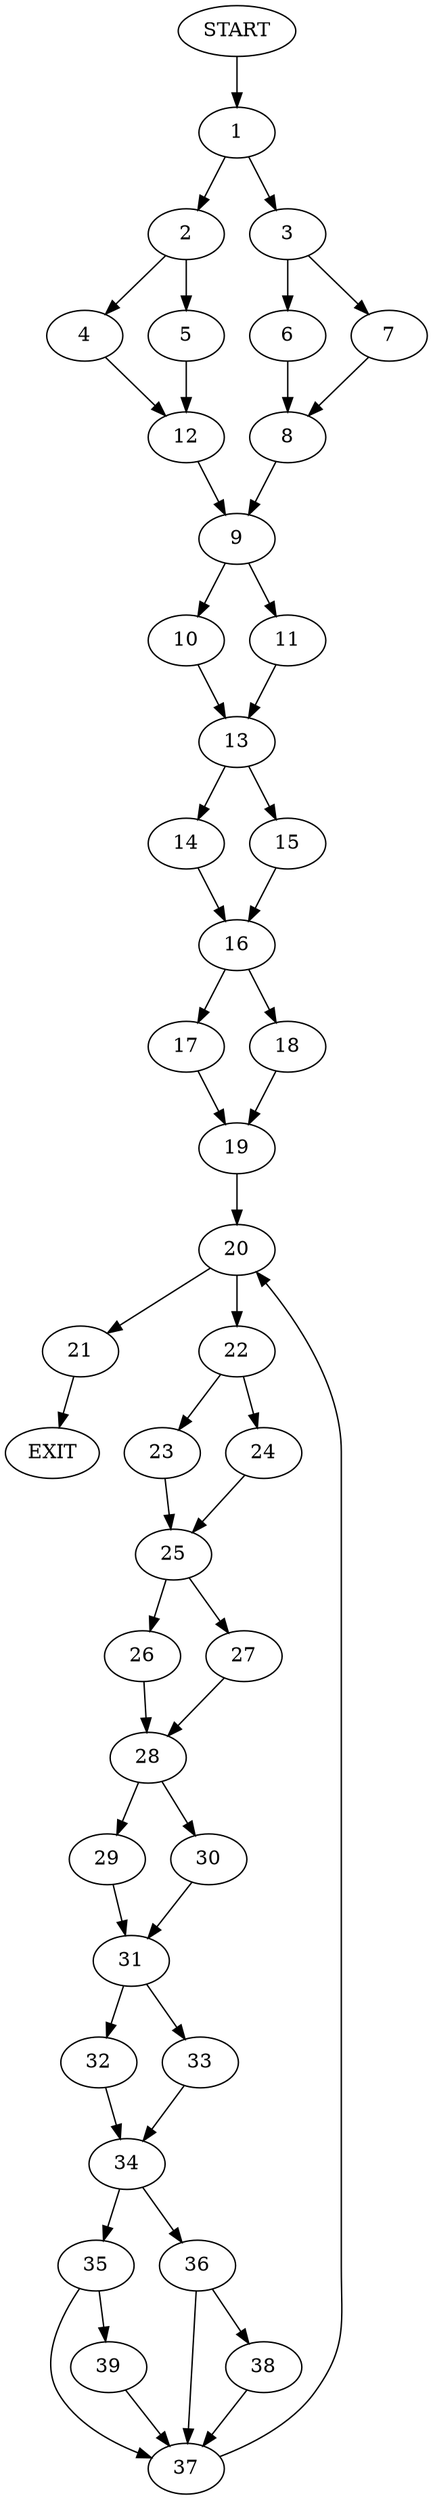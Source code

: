 digraph {
0 [label="START"]
40 [label="EXIT"]
0 -> 1
1 -> 2
1 -> 3
2 -> 4
2 -> 5
3 -> 6
3 -> 7
6 -> 8
7 -> 8
8 -> 9
9 -> 10
9 -> 11
4 -> 12
5 -> 12
12 -> 9
10 -> 13
11 -> 13
13 -> 14
13 -> 15
15 -> 16
14 -> 16
16 -> 17
16 -> 18
17 -> 19
18 -> 19
19 -> 20
20 -> 21
20 -> 22
21 -> 40
22 -> 23
22 -> 24
23 -> 25
24 -> 25
25 -> 26
25 -> 27
26 -> 28
27 -> 28
28 -> 29
28 -> 30
30 -> 31
29 -> 31
31 -> 32
31 -> 33
32 -> 34
33 -> 34
34 -> 35
34 -> 36
36 -> 37
36 -> 38
35 -> 39
35 -> 37
39 -> 37
37 -> 20
38 -> 37
}
